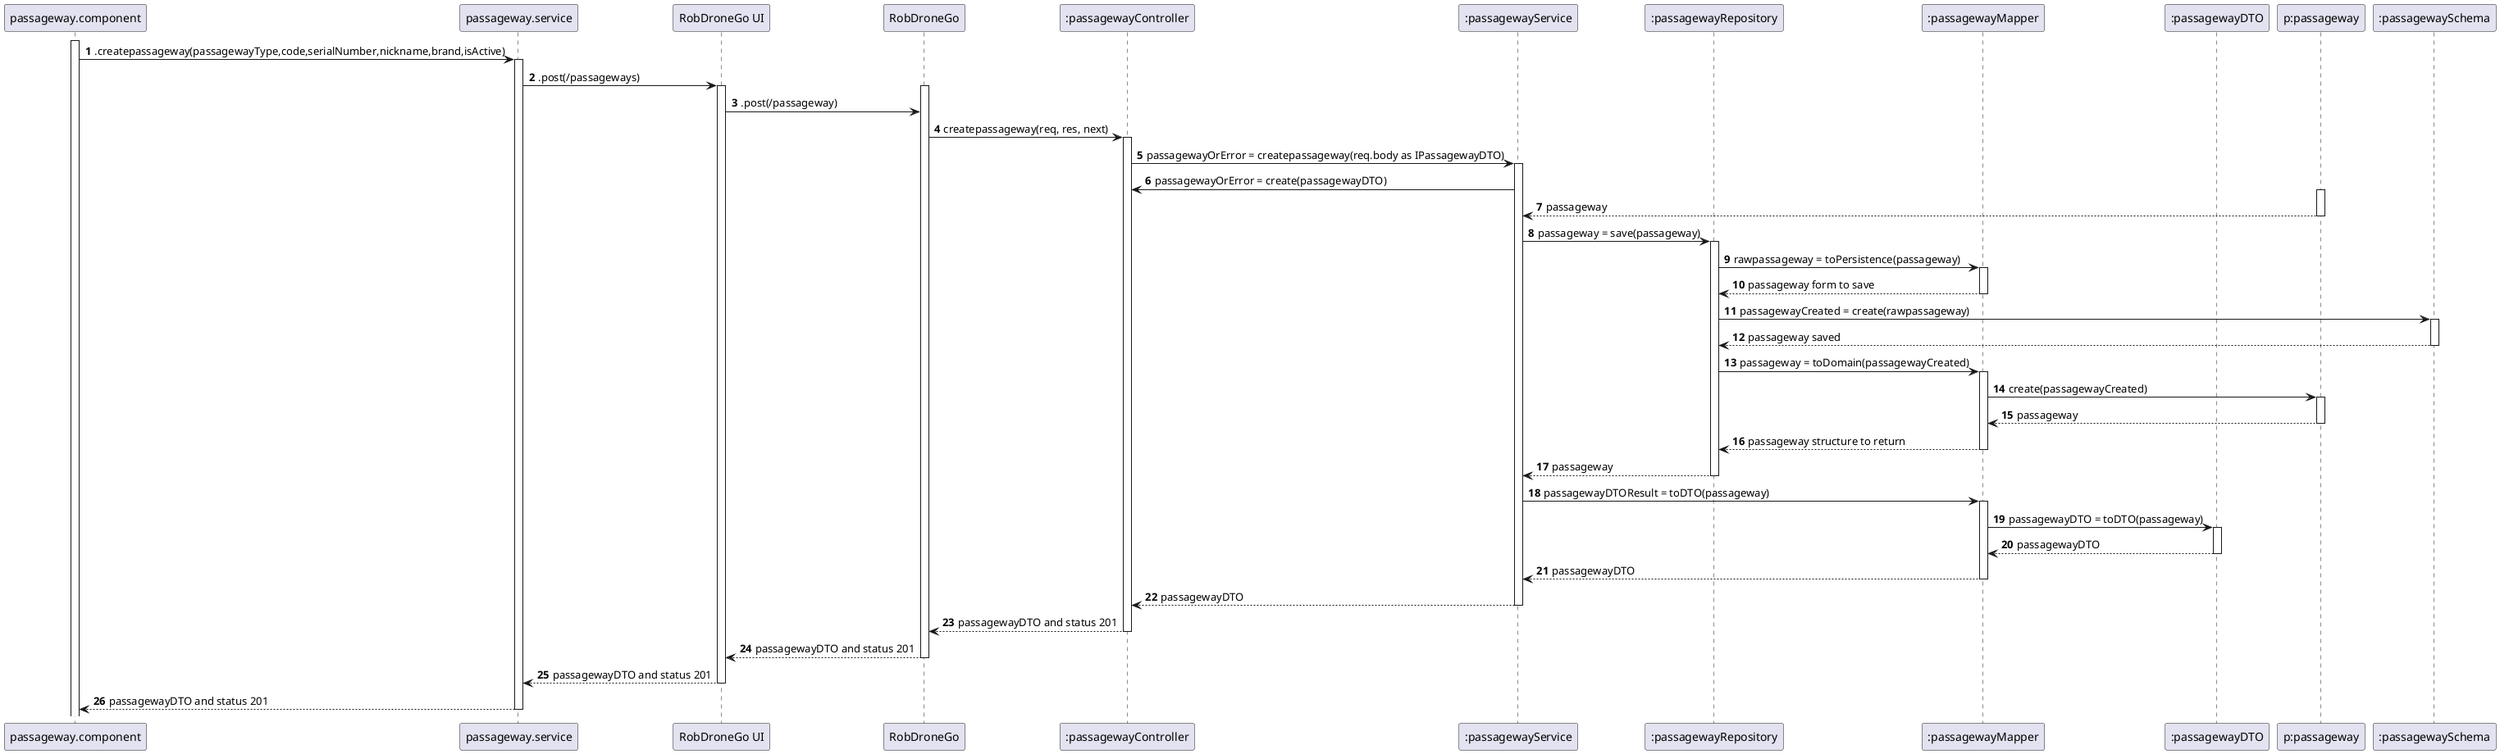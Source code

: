 @startuml

autonumber
participant "passageway.component" as C
participant "passageway.service" as S
participant "RobDroneGo UI" as UI
participant "RobDroneGo" as API
participant ":passagewayController" as PC
participant ":passagewayService" as PS
participant ":passagewayRepository" as PR
participant ":passagewayMapper" as PM
participant ":passagewayDTO" as DTO
participant "p:passageway" as P
participant ":passagewaySchema" as PSchema

activate C
C -> S : .createpassageway(passagewayType,code,serialNumber,nickname,brand,isActive)
activate S
S -> UI : .post(/passageways)
activate UI
activate API
UI -> API : .post(/passageway)
API -> PC : createpassageway(req, res, next)
activate PC
PC -> PS : passagewayOrError = createpassageway(req.body as IPassagewayDTO)
activate PS
PS -> PC : passagewayOrError = create(passagewayDTO)
activate P
P --> PS : passageway
deactivate P
PS -> PR : passageway = save(passageway)
activate PR
PR -> PM : rawpassageway = toPersistence(passageway)
activate PM
PM --> PR : passageway form to save
deactivate PM
PR -> PSchema : passagewayCreated = create(rawpassageway)
activate PSchema
PSchema --> PR : passageway saved
deactivate PSchema
deactivate PM
PR -> PM : passageway = toDomain(passagewayCreated)
activate PM
PM -> P : create(passagewayCreated)
activate P
P --> PM : passageway
deactivate P
PM --> PR : passageway structure to return
deactivate PM
PR --> PS : passageway
deactivate PR
PS -> PM : passagewayDTOResult = toDTO(passageway)
activate PM
PM -> DTO : passagewayDTO = toDTO(passageway)
activate DTO
DTO --> PM : passagewayDTO
deactivate DTO
PM --> PS : passagewayDTO
deactivate PM
PS --> PC : passagewayDTO
deactivate PS
PC --> API : passagewayDTO and status 201
deactivate PC
API --> UI : passagewayDTO and status 201
deactivate API
UI --> S : passagewayDTO and status 201
deactivate UI
S --> C : passagewayDTO and status 201
deactivate S


@enduml
